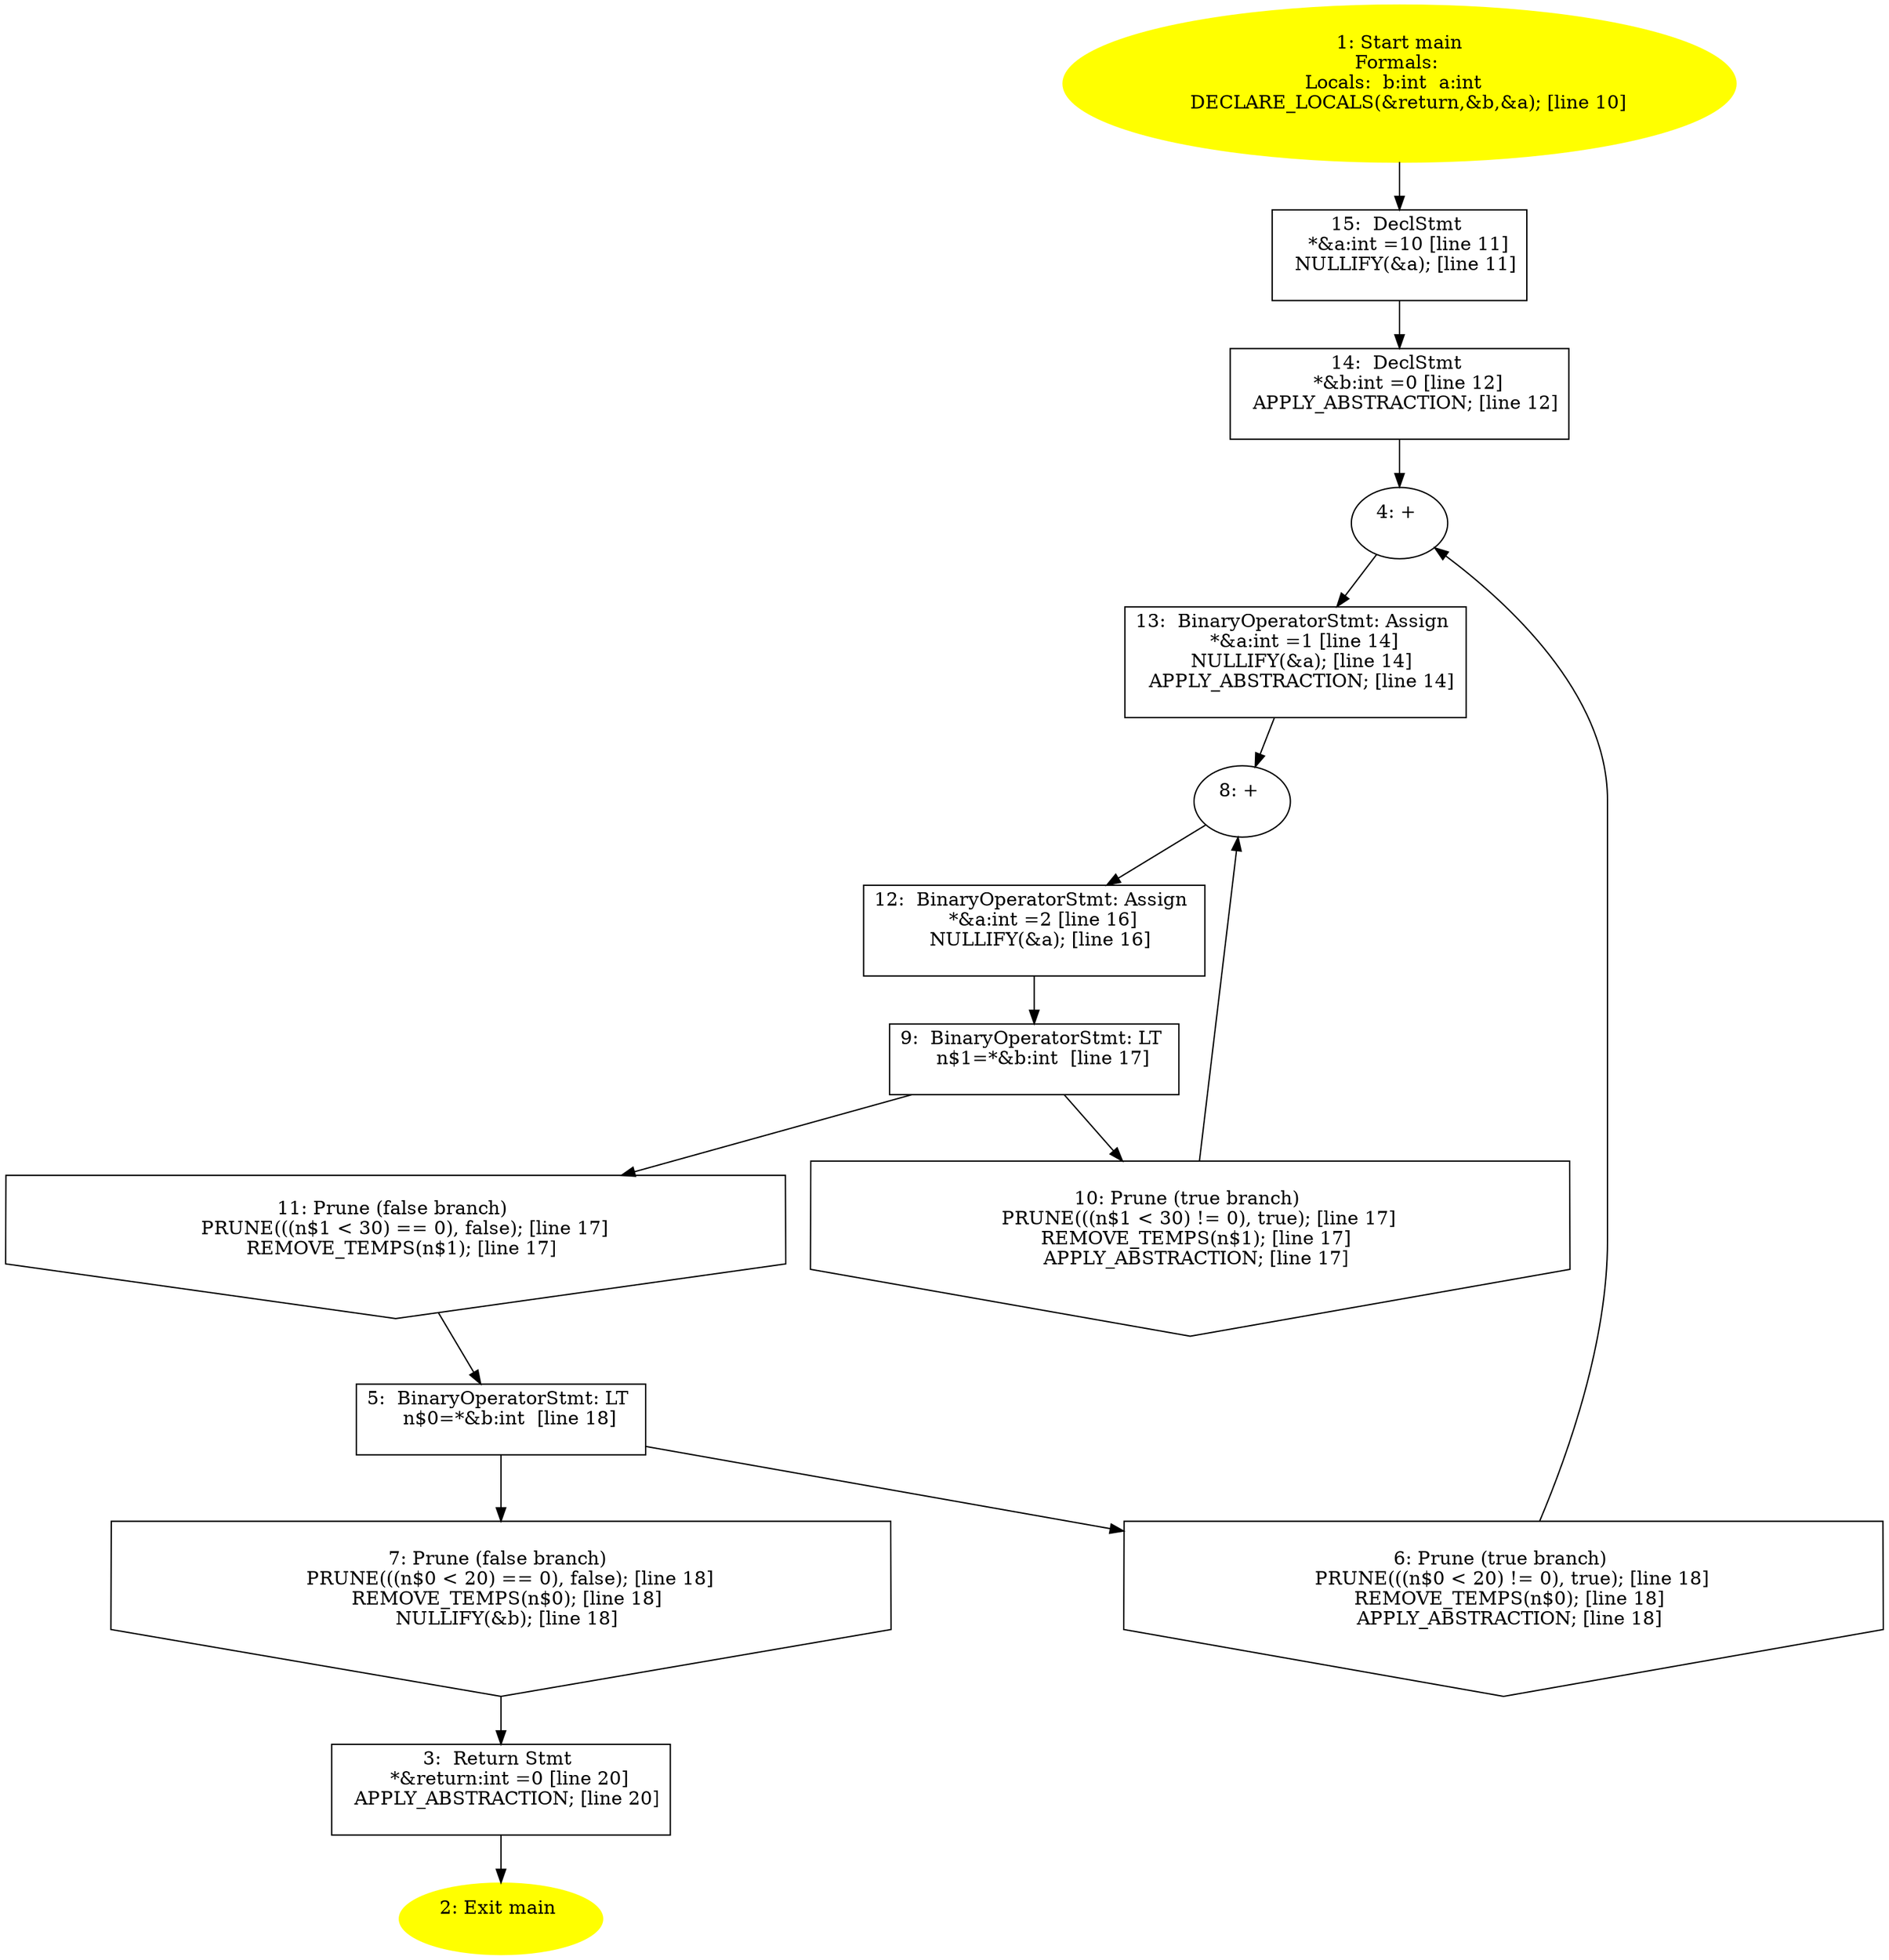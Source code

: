 digraph iCFG {
15 [label="15:  DeclStmt \n   *&a:int =10 [line 11]\n  NULLIFY(&a); [line 11]\n " shape="box"]
	

	 15 -> 14 ;
14 [label="14:  DeclStmt \n   *&b:int =0 [line 12]\n  APPLY_ABSTRACTION; [line 12]\n " shape="box"]
	

	 14 -> 4 ;
13 [label="13:  BinaryOperatorStmt: Assign \n   *&a:int =1 [line 14]\n  NULLIFY(&a); [line 14]\n  APPLY_ABSTRACTION; [line 14]\n " shape="box"]
	

	 13 -> 8 ;
12 [label="12:  BinaryOperatorStmt: Assign \n   *&a:int =2 [line 16]\n  NULLIFY(&a); [line 16]\n " shape="box"]
	

	 12 -> 9 ;
11 [label="11: Prune (false branch) \n   PRUNE(((n$1 < 30) == 0), false); [line 17]\n  REMOVE_TEMPS(n$1); [line 17]\n " shape="invhouse"]
	

	 11 -> 5 ;
10 [label="10: Prune (true branch) \n   PRUNE(((n$1 < 30) != 0), true); [line 17]\n  REMOVE_TEMPS(n$1); [line 17]\n  APPLY_ABSTRACTION; [line 17]\n " shape="invhouse"]
	

	 10 -> 8 ;
9 [label="9:  BinaryOperatorStmt: LT \n   n$1=*&b:int  [line 17]\n " shape="box"]
	

	 9 -> 10 ;
	 9 -> 11 ;
8 [label="8: + \n  " ]
	

	 8 -> 12 ;
7 [label="7: Prune (false branch) \n   PRUNE(((n$0 < 20) == 0), false); [line 18]\n  REMOVE_TEMPS(n$0); [line 18]\n  NULLIFY(&b); [line 18]\n " shape="invhouse"]
	

	 7 -> 3 ;
6 [label="6: Prune (true branch) \n   PRUNE(((n$0 < 20) != 0), true); [line 18]\n  REMOVE_TEMPS(n$0); [line 18]\n  APPLY_ABSTRACTION; [line 18]\n " shape="invhouse"]
	

	 6 -> 4 ;
5 [label="5:  BinaryOperatorStmt: LT \n   n$0=*&b:int  [line 18]\n " shape="box"]
	

	 5 -> 6 ;
	 5 -> 7 ;
4 [label="4: + \n  " ]
	

	 4 -> 13 ;
3 [label="3:  Return Stmt \n   *&return:int =0 [line 20]\n  APPLY_ABSTRACTION; [line 20]\n " shape="box"]
	

	 3 -> 2 ;
2 [label="2: Exit main \n  " color=yellow style=filled]
	

1 [label="1: Start main\nFormals: \nLocals:  b:int  a:int  \n   DECLARE_LOCALS(&return,&b,&a); [line 10]\n " color=yellow style=filled]
	

	 1 -> 15 ;
}
